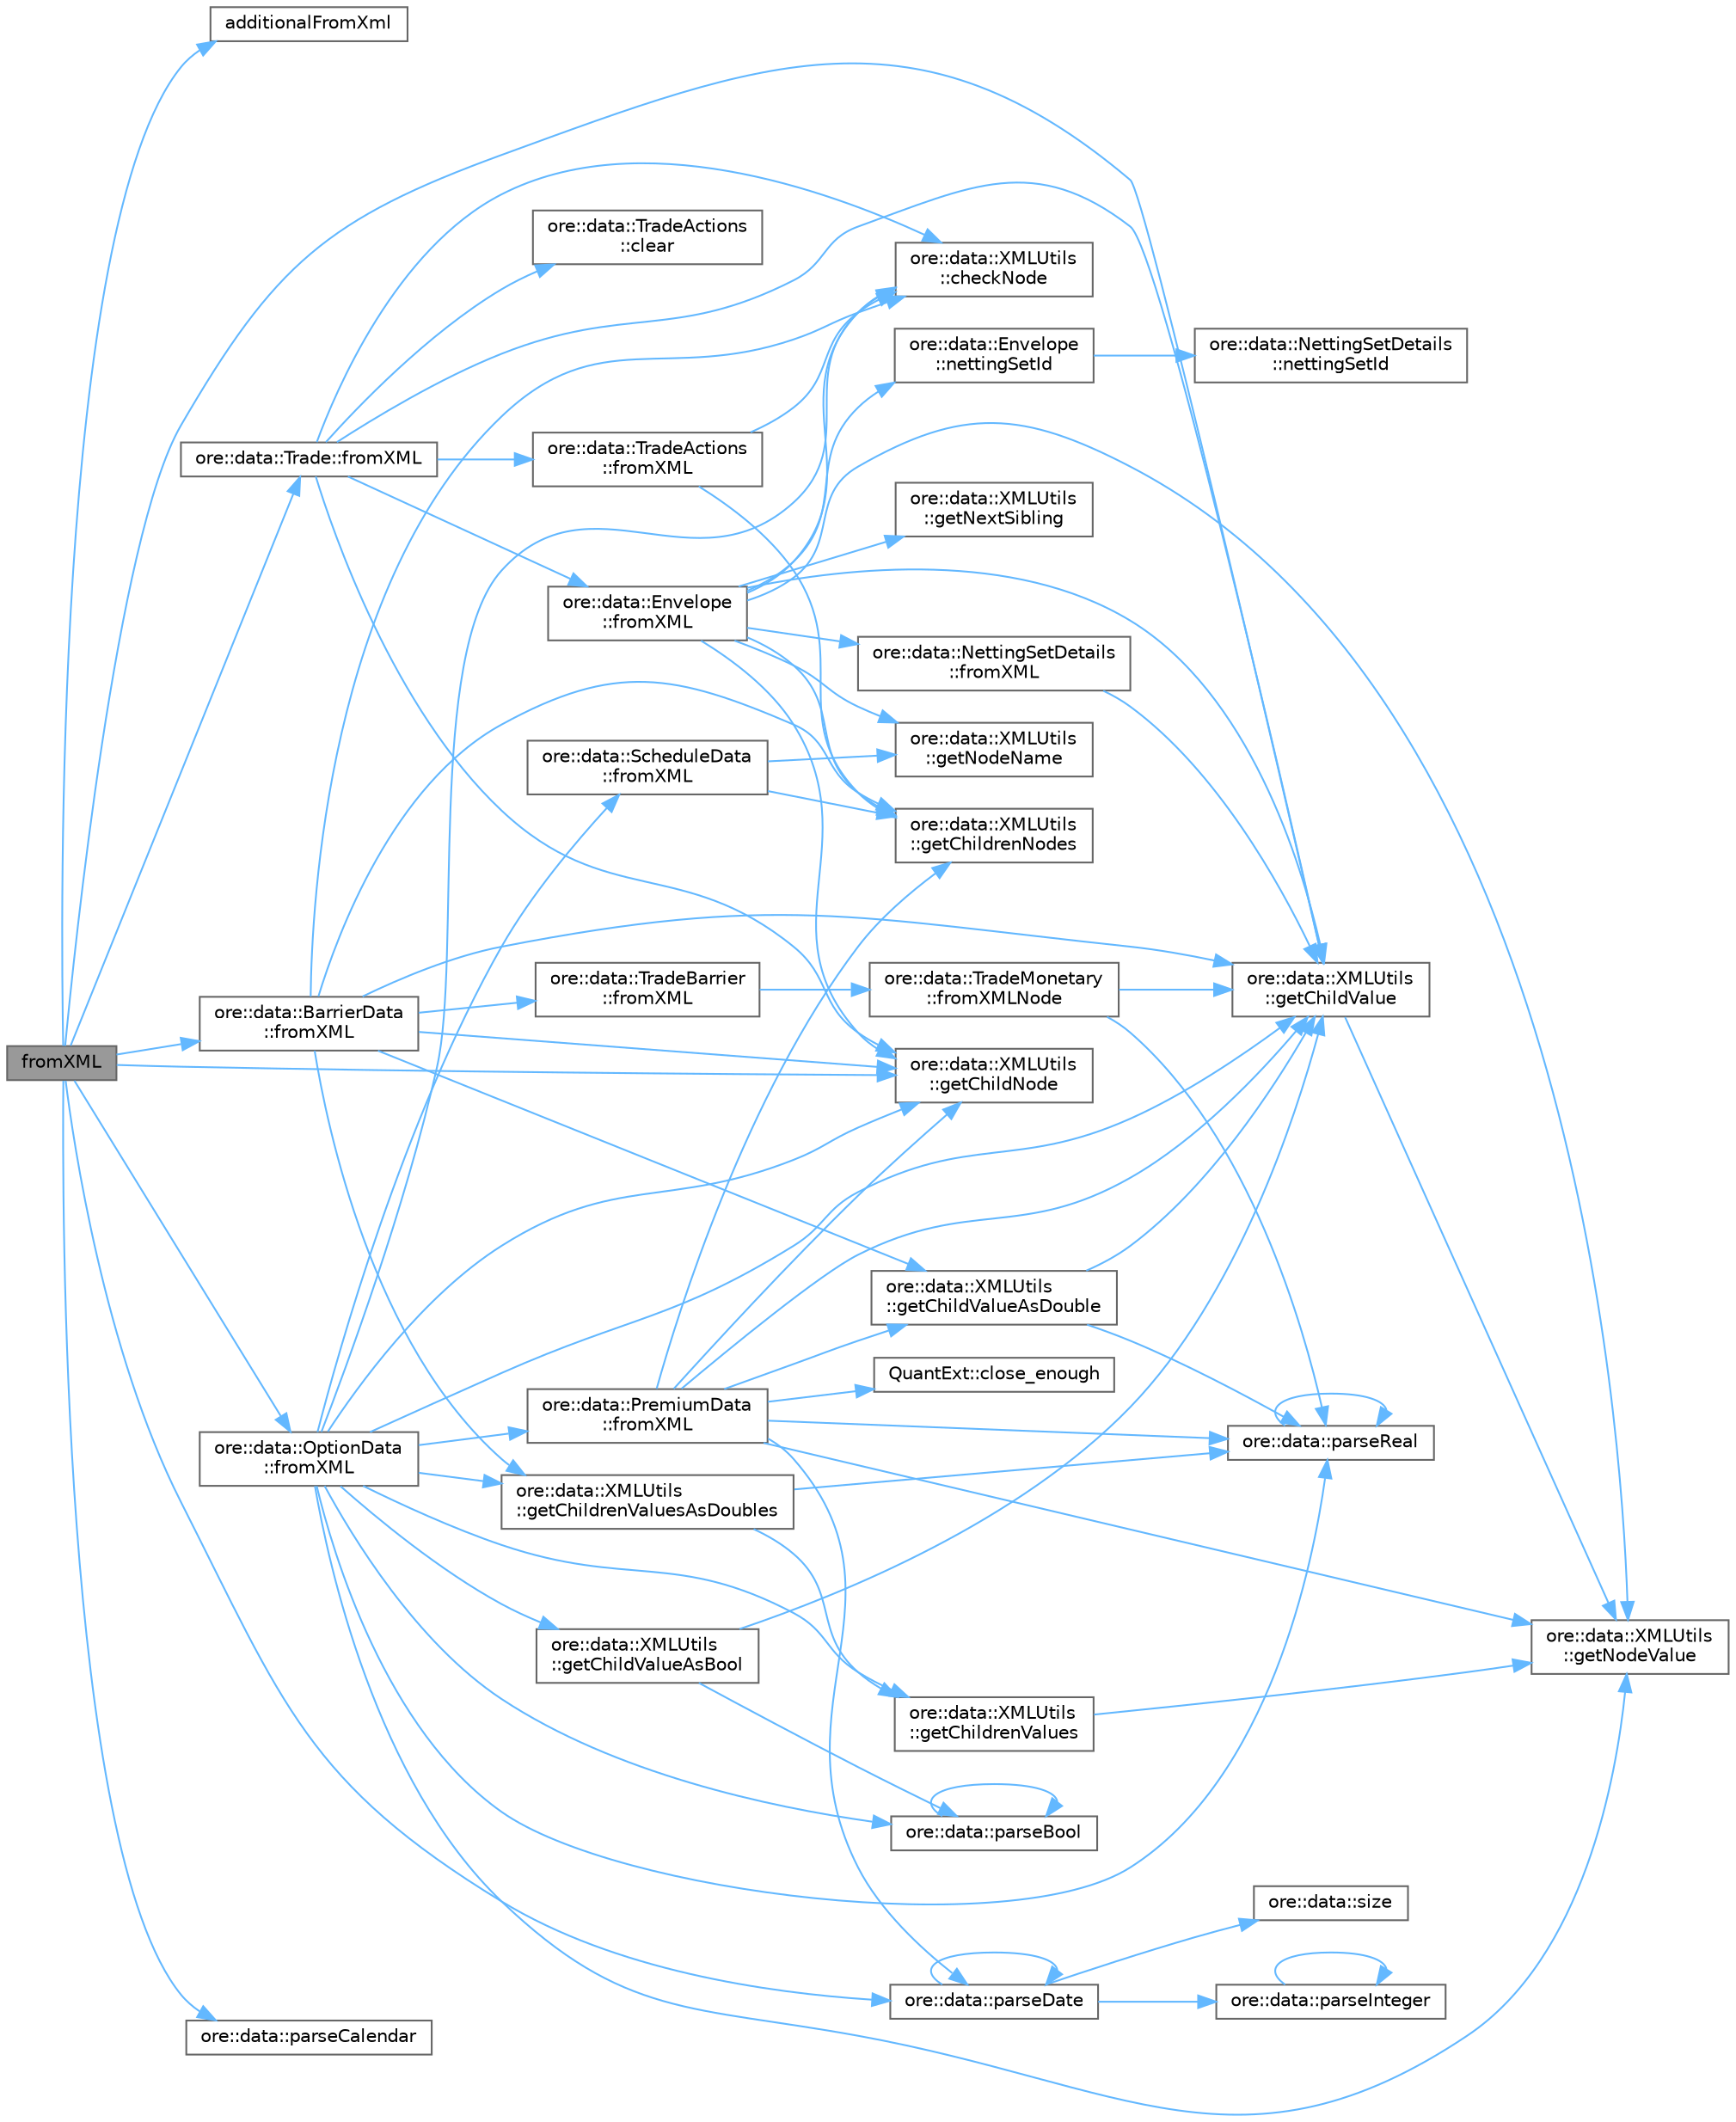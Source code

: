 digraph "fromXML"
{
 // INTERACTIVE_SVG=YES
 // LATEX_PDF_SIZE
  bgcolor="transparent";
  edge [fontname=Helvetica,fontsize=10,labelfontname=Helvetica,labelfontsize=10];
  node [fontname=Helvetica,fontsize=10,shape=box,height=0.2,width=0.4];
  rankdir="LR";
  Node1 [label="fromXML",height=0.2,width=0.4,color="gray40", fillcolor="grey60", style="filled", fontcolor="black",tooltip=" "];
  Node1 -> Node2 [color="steelblue1",style="solid"];
  Node2 [label="additionalFromXml",height=0.2,width=0.4,color="grey40", fillcolor="white", style="filled",URL="$classore_1_1data_1_1_barrier_option.html#aa3b26b464063ccda0c89c30c55b35910",tooltip=" "];
  Node1 -> Node3 [color="steelblue1",style="solid"];
  Node3 [label="ore::data::BarrierData\l::fromXML",height=0.2,width=0.4,color="grey40", fillcolor="white", style="filled",URL="$classore_1_1data_1_1_barrier_data.html#a510baf06568510646decfeaf1753e526",tooltip=" "];
  Node3 -> Node4 [color="steelblue1",style="solid"];
  Node4 [label="ore::data::XMLUtils\l::checkNode",height=0.2,width=0.4,color="grey40", fillcolor="white", style="filled",URL="$classore_1_1data_1_1_x_m_l_utils.html#a37c092916f4bdf10d4fbf6bb9e474db7",tooltip=" "];
  Node3 -> Node5 [color="steelblue1",style="solid"];
  Node5 [label="ore::data::TradeBarrier\l::fromXML",height=0.2,width=0.4,color="grey40", fillcolor="white", style="filled",URL="$classore_1_1data_1_1_trade_barrier.html#a372f574f5171521f99187364e6610a9e",tooltip=" "];
  Node5 -> Node6 [color="steelblue1",style="solid"];
  Node6 [label="ore::data::TradeMonetary\l::fromXMLNode",height=0.2,width=0.4,color="grey40", fillcolor="white", style="filled",URL="$classore_1_1data_1_1_trade_monetary.html#a750d19f9c0f3e5521544264e4839aa5d",tooltip=" "];
  Node6 -> Node7 [color="steelblue1",style="solid"];
  Node7 [label="ore::data::XMLUtils\l::getChildValue",height=0.2,width=0.4,color="grey40", fillcolor="white", style="filled",URL="$classore_1_1data_1_1_x_m_l_utils.html#a5a1307174ddefdb3aad6e3bd8cc63b27",tooltip=" "];
  Node7 -> Node8 [color="steelblue1",style="solid"];
  Node8 [label="ore::data::XMLUtils\l::getNodeValue",height=0.2,width=0.4,color="grey40", fillcolor="white", style="filled",URL="$classore_1_1data_1_1_x_m_l_utils.html#a6704501b110fa9d056096df3e05f0df2",tooltip="Get a node's value."];
  Node6 -> Node9 [color="steelblue1",style="solid"];
  Node9 [label="ore::data::parseReal",height=0.2,width=0.4,color="grey40", fillcolor="white", style="filled",URL="$group__utilities.html#gad1db2a68f9a73667c3b4084d63955bdd",tooltip="Convert text to Real."];
  Node9 -> Node9 [color="steelblue1",style="solid"];
  Node3 -> Node10 [color="steelblue1",style="solid"];
  Node10 [label="ore::data::XMLUtils\l::getChildNode",height=0.2,width=0.4,color="grey40", fillcolor="white", style="filled",URL="$classore_1_1data_1_1_x_m_l_utils.html#a5f2b91a4af900e85c356cfe807e64501",tooltip=" "];
  Node3 -> Node11 [color="steelblue1",style="solid"];
  Node11 [label="ore::data::XMLUtils\l::getChildrenNodes",height=0.2,width=0.4,color="grey40", fillcolor="white", style="filled",URL="$classore_1_1data_1_1_x_m_l_utils.html#a42678b2a0d7c4052dc19123914359ec1",tooltip="Returns all the children with a given name."];
  Node3 -> Node12 [color="steelblue1",style="solid"];
  Node12 [label="ore::data::XMLUtils\l::getChildrenValuesAsDoubles",height=0.2,width=0.4,color="grey40", fillcolor="white", style="filled",URL="$classore_1_1data_1_1_x_m_l_utils.html#a22d59f6c82230e427e33c739b8f18f1d",tooltip=" "];
  Node12 -> Node13 [color="steelblue1",style="solid"];
  Node13 [label="ore::data::XMLUtils\l::getChildrenValues",height=0.2,width=0.4,color="grey40", fillcolor="white", style="filled",URL="$classore_1_1data_1_1_x_m_l_utils.html#aaf4e8600c620cb901bd271e3ec76d702",tooltip=" "];
  Node13 -> Node8 [color="steelblue1",style="solid"];
  Node12 -> Node9 [color="steelblue1",style="solid"];
  Node3 -> Node7 [color="steelblue1",style="solid"];
  Node3 -> Node14 [color="steelblue1",style="solid"];
  Node14 [label="ore::data::XMLUtils\l::getChildValueAsDouble",height=0.2,width=0.4,color="grey40", fillcolor="white", style="filled",URL="$classore_1_1data_1_1_x_m_l_utils.html#a450d9b1fe5949d01160aeb42654d7f1d",tooltip=" "];
  Node14 -> Node7 [color="steelblue1",style="solid"];
  Node14 -> Node9 [color="steelblue1",style="solid"];
  Node1 -> Node15 [color="steelblue1",style="solid"];
  Node15 [label="ore::data::OptionData\l::fromXML",height=0.2,width=0.4,color="grey40", fillcolor="white", style="filled",URL="$classore_1_1data_1_1_option_data.html#a7741ae0fc924943de5bfe02928262eb7",tooltip=" "];
  Node15 -> Node4 [color="steelblue1",style="solid"];
  Node15 -> Node16 [color="steelblue1",style="solid"];
  Node16 [label="ore::data::PremiumData\l::fromXML",height=0.2,width=0.4,color="grey40", fillcolor="white", style="filled",URL="$classore_1_1data_1_1_premium_data.html#a7741ae0fc924943de5bfe02928262eb7",tooltip=" "];
  Node16 -> Node17 [color="steelblue1",style="solid"];
  Node17 [label="QuantExt::close_enough",height=0.2,width=0.4,color="grey40", fillcolor="white", style="filled",URL="C:/dev/ORE/documentation/QuantExt/doc/quantext.tag$namespace_quant_ext.html#a1cab4fb6a720eff245acb9f3a7a9e7c5",tooltip=" "];
  Node16 -> Node10 [color="steelblue1",style="solid"];
  Node16 -> Node11 [color="steelblue1",style="solid"];
  Node16 -> Node7 [color="steelblue1",style="solid"];
  Node16 -> Node14 [color="steelblue1",style="solid"];
  Node16 -> Node8 [color="steelblue1",style="solid"];
  Node16 -> Node18 [color="steelblue1",style="solid"];
  Node18 [label="ore::data::parseDate",height=0.2,width=0.4,color="grey40", fillcolor="white", style="filled",URL="$group__utilities.html#ga59b5fdda574d90facae95dec2d13040d",tooltip="Convert std::string to QuantLib::Date."];
  Node18 -> Node18 [color="steelblue1",style="solid"];
  Node18 -> Node19 [color="steelblue1",style="solid"];
  Node19 [label="ore::data::parseInteger",height=0.2,width=0.4,color="grey40", fillcolor="white", style="filled",URL="$group__utilities.html#gaecd67eda4fb5f4859bb8f6d383547721",tooltip="Convert text to QuantLib::Integer."];
  Node19 -> Node19 [color="steelblue1",style="solid"];
  Node18 -> Node20 [color="steelblue1",style="solid"];
  Node20 [label="ore::data::size",height=0.2,width=0.4,color="grey40", fillcolor="white", style="filled",URL="$namespaceore_1_1data.html#a777e216dee6069b548bb87da7152699e",tooltip=" "];
  Node16 -> Node9 [color="steelblue1",style="solid"];
  Node15 -> Node21 [color="steelblue1",style="solid"];
  Node21 [label="ore::data::ScheduleData\l::fromXML",height=0.2,width=0.4,color="grey40", fillcolor="white", style="filled",URL="$classore_1_1data_1_1_schedule_data.html#a7741ae0fc924943de5bfe02928262eb7",tooltip=" "];
  Node21 -> Node11 [color="steelblue1",style="solid"];
  Node21 -> Node22 [color="steelblue1",style="solid"];
  Node22 [label="ore::data::XMLUtils\l::getNodeName",height=0.2,width=0.4,color="grey40", fillcolor="white", style="filled",URL="$classore_1_1data_1_1_x_m_l_utils.html#a4e041c36cab0a16681fb41dfbd991882",tooltip="Get and set a node's name."];
  Node15 -> Node10 [color="steelblue1",style="solid"];
  Node15 -> Node13 [color="steelblue1",style="solid"];
  Node15 -> Node12 [color="steelblue1",style="solid"];
  Node15 -> Node7 [color="steelblue1",style="solid"];
  Node15 -> Node23 [color="steelblue1",style="solid"];
  Node23 [label="ore::data::XMLUtils\l::getChildValueAsBool",height=0.2,width=0.4,color="grey40", fillcolor="white", style="filled",URL="$classore_1_1data_1_1_x_m_l_utils.html#a5dc9d9e82028f69de452d27da6b43db0",tooltip=" "];
  Node23 -> Node7 [color="steelblue1",style="solid"];
  Node23 -> Node24 [color="steelblue1",style="solid"];
  Node24 [label="ore::data::parseBool",height=0.2,width=0.4,color="grey40", fillcolor="white", style="filled",URL="$group__utilities.html#ga94621f11193864fa1338296232dc5be9",tooltip="Convert text to bool."];
  Node24 -> Node24 [color="steelblue1",style="solid"];
  Node15 -> Node8 [color="steelblue1",style="solid"];
  Node15 -> Node24 [color="steelblue1",style="solid"];
  Node15 -> Node9 [color="steelblue1",style="solid"];
  Node1 -> Node25 [color="steelblue1",style="solid"];
  Node25 [label="ore::data::Trade::fromXML",height=0.2,width=0.4,color="grey40", fillcolor="white", style="filled",URL="$classore_1_1data_1_1_trade.html#a7741ae0fc924943de5bfe02928262eb7",tooltip=" "];
  Node25 -> Node4 [color="steelblue1",style="solid"];
  Node25 -> Node26 [color="steelblue1",style="solid"];
  Node26 [label="ore::data::TradeActions\l::clear",height=0.2,width=0.4,color="grey40", fillcolor="white", style="filled",URL="$classore_1_1data_1_1_trade_actions.html#ac8bb3912a3ce86b15842e79d0b421204",tooltip="Clear the trade actions."];
  Node25 -> Node27 [color="steelblue1",style="solid"];
  Node27 [label="ore::data::Envelope\l::fromXML",height=0.2,width=0.4,color="grey40", fillcolor="white", style="filled",URL="$classore_1_1data_1_1_envelope.html#a7741ae0fc924943de5bfe02928262eb7",tooltip=" "];
  Node27 -> Node4 [color="steelblue1",style="solid"];
  Node27 -> Node28 [color="steelblue1",style="solid"];
  Node28 [label="ore::data::NettingSetDetails\l::fromXML",height=0.2,width=0.4,color="grey40", fillcolor="white", style="filled",URL="$classore_1_1data_1_1_netting_set_details.html#a7741ae0fc924943de5bfe02928262eb7",tooltip=" "];
  Node28 -> Node7 [color="steelblue1",style="solid"];
  Node27 -> Node10 [color="steelblue1",style="solid"];
  Node27 -> Node11 [color="steelblue1",style="solid"];
  Node27 -> Node7 [color="steelblue1",style="solid"];
  Node27 -> Node29 [color="steelblue1",style="solid"];
  Node29 [label="ore::data::XMLUtils\l::getNextSibling",height=0.2,width=0.4,color="grey40", fillcolor="white", style="filled",URL="$classore_1_1data_1_1_x_m_l_utils.html#a7fedec5ac495a3e67a9abd7e4aae74aa",tooltip="Get a node's next sibling node."];
  Node27 -> Node22 [color="steelblue1",style="solid"];
  Node27 -> Node8 [color="steelblue1",style="solid"];
  Node27 -> Node30 [color="steelblue1",style="solid"];
  Node30 [label="ore::data::Envelope\l::nettingSetId",height=0.2,width=0.4,color="grey40", fillcolor="white", style="filled",URL="$classore_1_1data_1_1_envelope.html#a9bf8e40febad0782c5855488041ecfd7",tooltip=" "];
  Node30 -> Node31 [color="steelblue1",style="solid"];
  Node31 [label="ore::data::NettingSetDetails\l::nettingSetId",height=0.2,width=0.4,color="grey40", fillcolor="white", style="filled",URL="$classore_1_1data_1_1_netting_set_details.html#a9bf8e40febad0782c5855488041ecfd7",tooltip=" "];
  Node25 -> Node32 [color="steelblue1",style="solid"];
  Node32 [label="ore::data::TradeActions\l::fromXML",height=0.2,width=0.4,color="grey40", fillcolor="white", style="filled",URL="$classore_1_1data_1_1_trade_actions.html#a7741ae0fc924943de5bfe02928262eb7",tooltip=" "];
  Node32 -> Node4 [color="steelblue1",style="solid"];
  Node32 -> Node11 [color="steelblue1",style="solid"];
  Node25 -> Node10 [color="steelblue1",style="solid"];
  Node25 -> Node7 [color="steelblue1",style="solid"];
  Node1 -> Node10 [color="steelblue1",style="solid"];
  Node1 -> Node7 [color="steelblue1",style="solid"];
  Node1 -> Node33 [color="steelblue1",style="solid"];
  Node33 [label="ore::data::parseCalendar",height=0.2,width=0.4,color="grey40", fillcolor="white", style="filled",URL="$group__utilities.html#ga0f72d6fcccae10a674bdcd5095200f14",tooltip="Convert text to QuantLib::Calendar."];
  Node1 -> Node18 [color="steelblue1",style="solid"];
}
